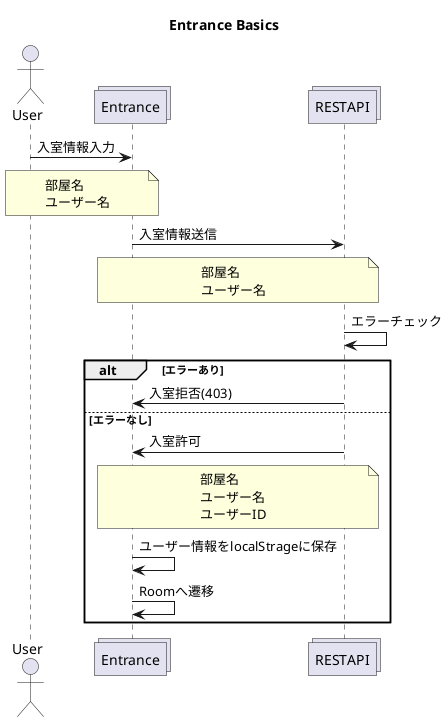 @startuml ""

title Entrance Basics

actor User
collections Entrance
collections RESTAPI

User->Entrance: 入室情報入力
note over User, Entrance
    部屋名
    ユーザー名
end note
Entrance->RESTAPI: 入室情報送信
note over Entrance, RESTAPI
    部屋名
    ユーザー名
end note
RESTAPI->RESTAPI: エラーチェック
alt エラーあり
    RESTAPI->Entrance: 入室拒否(403)
else エラーなし
    RESTAPI->Entrance: 入室許可
note over RESTAPI, Entrance
    部屋名
    ユーザー名
    ユーザーID
end note
Entrance->Entrance: ユーザー情報をlocalStrageに保存
Entrance->Entrance: Roomへ遷移
end

@enduml